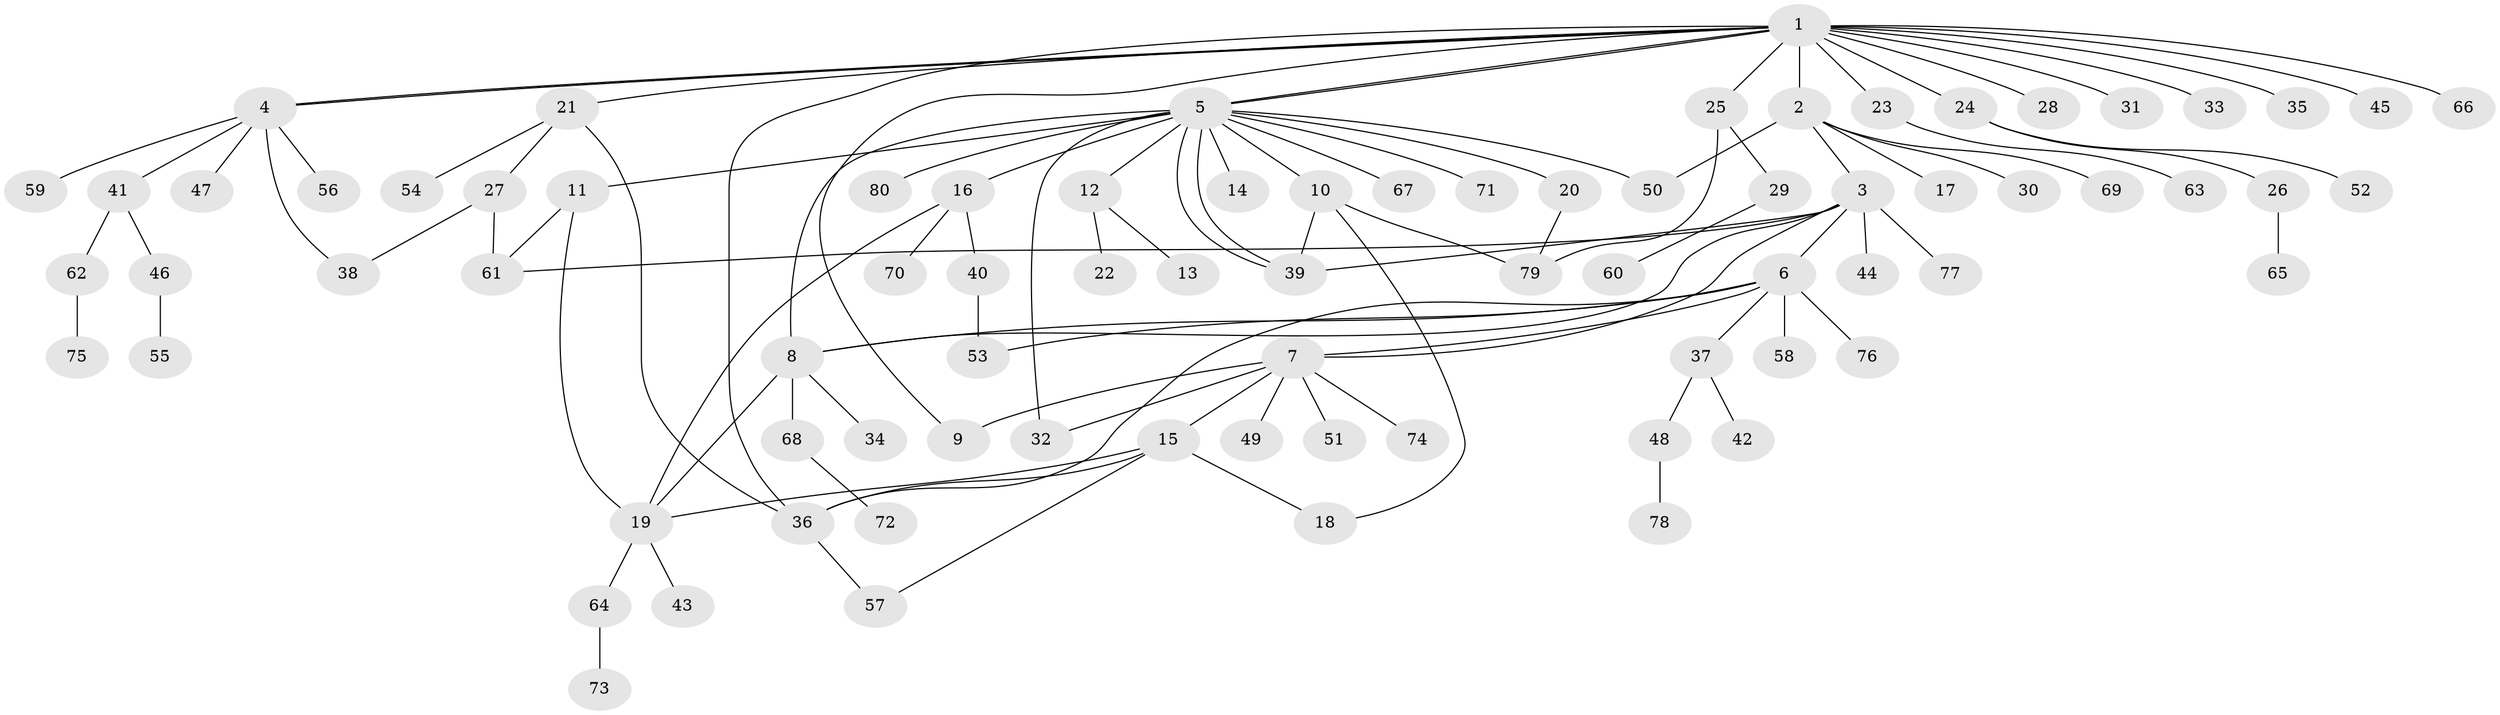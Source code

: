 // Generated by graph-tools (version 1.1) at 2025/35/03/09/25 02:35:25]
// undirected, 80 vertices, 104 edges
graph export_dot {
graph [start="1"]
  node [color=gray90,style=filled];
  1;
  2;
  3;
  4;
  5;
  6;
  7;
  8;
  9;
  10;
  11;
  12;
  13;
  14;
  15;
  16;
  17;
  18;
  19;
  20;
  21;
  22;
  23;
  24;
  25;
  26;
  27;
  28;
  29;
  30;
  31;
  32;
  33;
  34;
  35;
  36;
  37;
  38;
  39;
  40;
  41;
  42;
  43;
  44;
  45;
  46;
  47;
  48;
  49;
  50;
  51;
  52;
  53;
  54;
  55;
  56;
  57;
  58;
  59;
  60;
  61;
  62;
  63;
  64;
  65;
  66;
  67;
  68;
  69;
  70;
  71;
  72;
  73;
  74;
  75;
  76;
  77;
  78;
  79;
  80;
  1 -- 2;
  1 -- 4;
  1 -- 4;
  1 -- 5;
  1 -- 5;
  1 -- 9;
  1 -- 21;
  1 -- 23;
  1 -- 24;
  1 -- 25;
  1 -- 28;
  1 -- 31;
  1 -- 33;
  1 -- 35;
  1 -- 36;
  1 -- 45;
  1 -- 66;
  2 -- 3;
  2 -- 17;
  2 -- 30;
  2 -- 50;
  2 -- 69;
  3 -- 6;
  3 -- 7;
  3 -- 8;
  3 -- 39;
  3 -- 44;
  3 -- 61;
  3 -- 77;
  4 -- 38;
  4 -- 41;
  4 -- 47;
  4 -- 56;
  4 -- 59;
  5 -- 8;
  5 -- 10;
  5 -- 11;
  5 -- 12;
  5 -- 14;
  5 -- 16;
  5 -- 20;
  5 -- 32;
  5 -- 39;
  5 -- 39;
  5 -- 50;
  5 -- 67;
  5 -- 71;
  5 -- 80;
  6 -- 7;
  6 -- 8;
  6 -- 36;
  6 -- 37;
  6 -- 53;
  6 -- 58;
  6 -- 76;
  7 -- 9;
  7 -- 15;
  7 -- 32;
  7 -- 49;
  7 -- 51;
  7 -- 74;
  8 -- 19;
  8 -- 34;
  8 -- 68;
  10 -- 18;
  10 -- 39;
  10 -- 79;
  11 -- 19;
  11 -- 61;
  12 -- 13;
  12 -- 22;
  15 -- 18;
  15 -- 19;
  15 -- 36;
  15 -- 57;
  16 -- 19;
  16 -- 40;
  16 -- 70;
  19 -- 43;
  19 -- 64;
  20 -- 79;
  21 -- 27;
  21 -- 36;
  21 -- 54;
  23 -- 63;
  24 -- 26;
  24 -- 52;
  25 -- 29;
  25 -- 79;
  26 -- 65;
  27 -- 38;
  27 -- 61;
  29 -- 60;
  36 -- 57;
  37 -- 42;
  37 -- 48;
  40 -- 53;
  41 -- 46;
  41 -- 62;
  46 -- 55;
  48 -- 78;
  62 -- 75;
  64 -- 73;
  68 -- 72;
}
